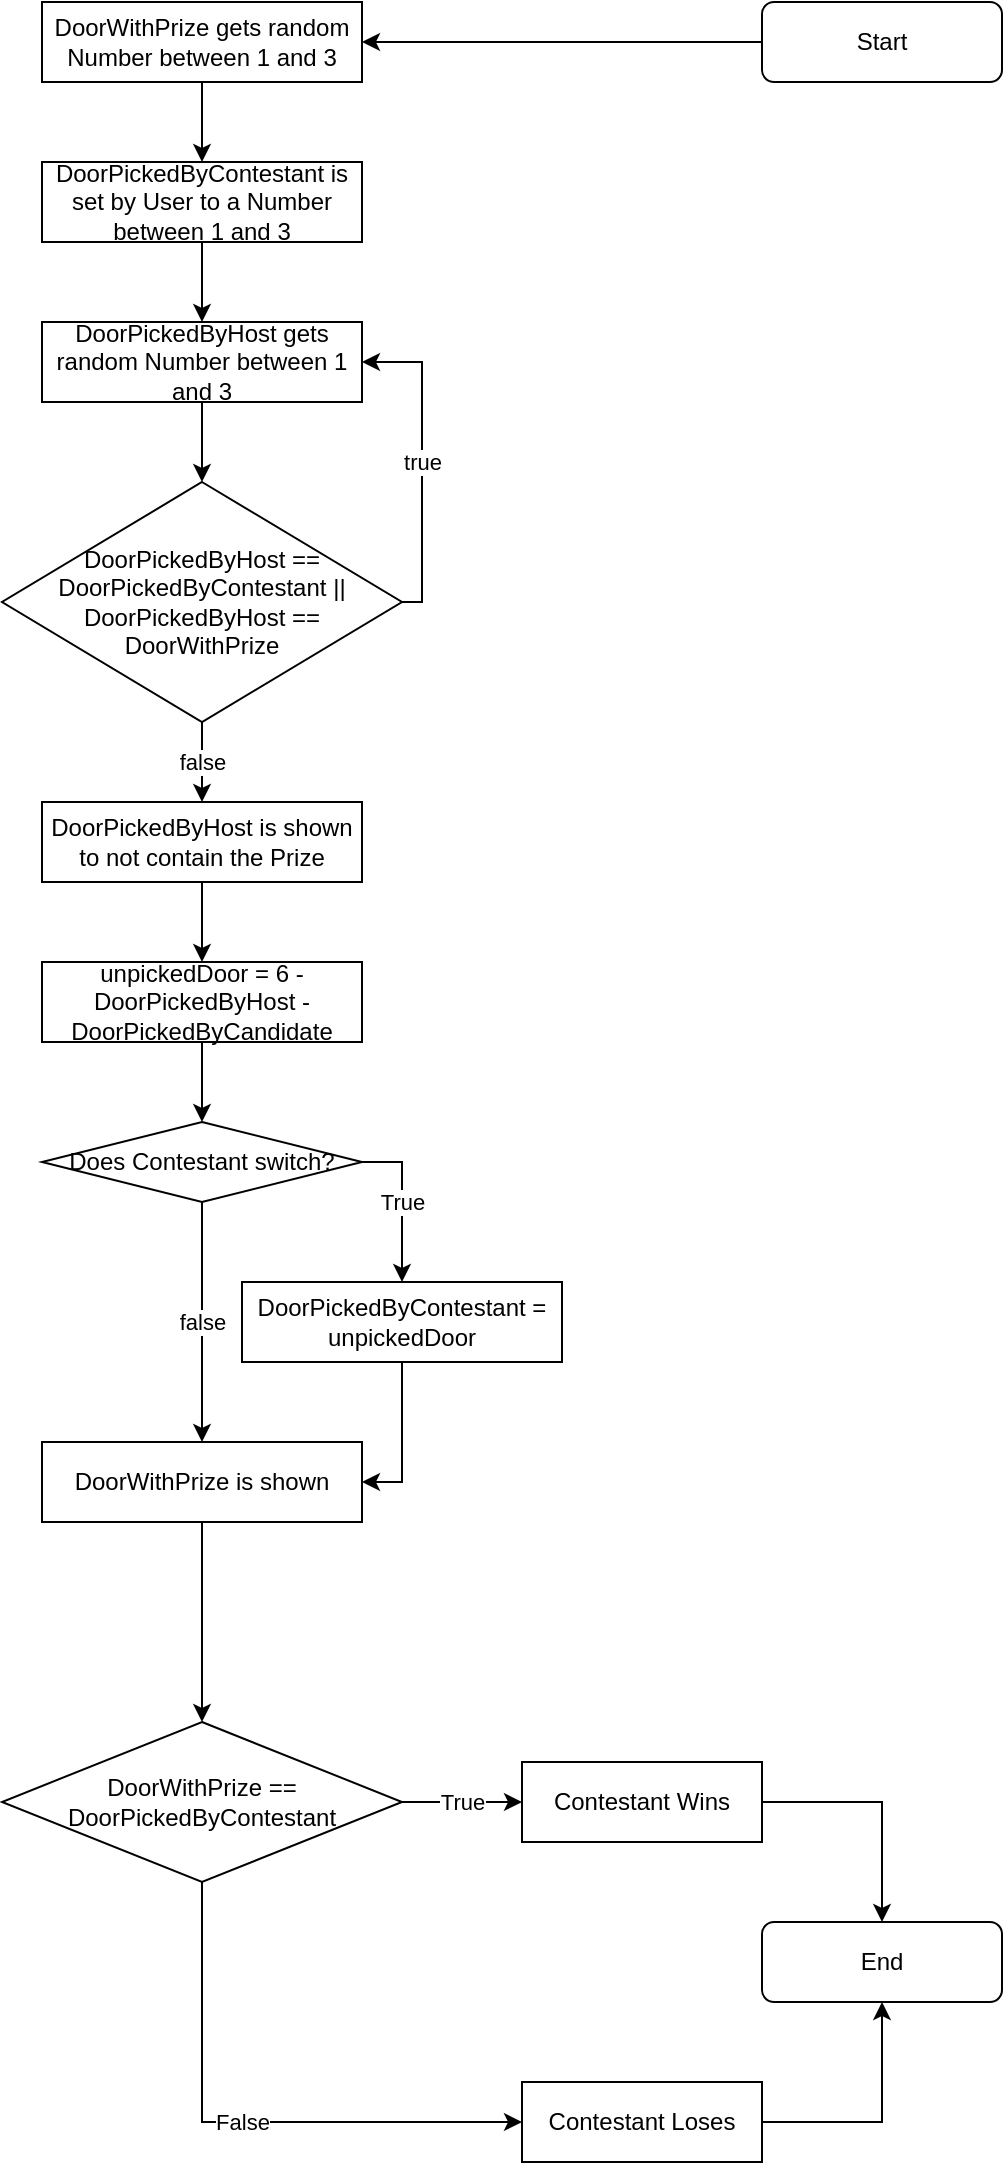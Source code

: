 <mxfile version="20.3.0" type="device"><diagram id="LqfunuzbsMpRouy6ALpb" name="Seite-1"><mxGraphModel dx="1422" dy="865" grid="1" gridSize="10" guides="1" tooltips="1" connect="1" arrows="1" fold="1" page="1" pageScale="1" pageWidth="827" pageHeight="1169" math="0" shadow="0"><root><mxCell id="0"/><mxCell id="1" parent="0"/><mxCell id="h66_TZ7Bd12sk59mDkO2-1" value="DoorWithPrize gets random Number between 1 and 3" style="rounded=0;whiteSpace=wrap;html=1;" parent="1" vertex="1"><mxGeometry x="40" y="40" width="160" height="40" as="geometry"/></mxCell><mxCell id="h66_TZ7Bd12sk59mDkO2-2" value="DoorPickedByContestant is set by User to a Number between 1 and 3" style="rounded=0;whiteSpace=wrap;html=1;" parent="1" vertex="1"><mxGeometry x="40" y="120" width="160" height="40" as="geometry"/></mxCell><mxCell id="h66_TZ7Bd12sk59mDkO2-3" value="" style="endArrow=classic;html=1;rounded=0;exitX=0.5;exitY=1;exitDx=0;exitDy=0;entryX=0.5;entryY=0;entryDx=0;entryDy=0;" parent="1" source="h66_TZ7Bd12sk59mDkO2-1" target="h66_TZ7Bd12sk59mDkO2-2" edge="1"><mxGeometry width="50" height="50" relative="1" as="geometry"><mxPoint x="270" y="120" as="sourcePoint"/><mxPoint x="320" y="70" as="targetPoint"/></mxGeometry></mxCell><mxCell id="h66_TZ7Bd12sk59mDkO2-5" value="" style="endArrow=classic;html=1;rounded=0;exitX=0.5;exitY=1;exitDx=0;exitDy=0;entryX=0.5;entryY=0;entryDx=0;entryDy=0;" parent="1" source="h66_TZ7Bd12sk59mDkO2-2" target="h66_TZ7Bd12sk59mDkO2-17" edge="1"><mxGeometry width="50" height="50" relative="1" as="geometry"><mxPoint x="290" y="240" as="sourcePoint"/><mxPoint x="130" y="190" as="targetPoint"/></mxGeometry></mxCell><mxCell id="h66_TZ7Bd12sk59mDkO2-16" value="DoorPickedByHost == DoorPickedByContestant || DoorPickedByHost == DoorWithPrize" style="rhombus;whiteSpace=wrap;html=1;" parent="1" vertex="1"><mxGeometry x="20" y="280" width="200" height="120" as="geometry"/></mxCell><mxCell id="h66_TZ7Bd12sk59mDkO2-17" value="DoorPickedByHost gets random Number between 1 and 3" style="rounded=0;whiteSpace=wrap;html=1;" parent="1" vertex="1"><mxGeometry x="40" y="200" width="160" height="40" as="geometry"/></mxCell><mxCell id="h66_TZ7Bd12sk59mDkO2-19" value="" style="endArrow=classic;html=1;rounded=0;exitX=0.5;exitY=1;exitDx=0;exitDy=0;entryX=0.5;entryY=0;entryDx=0;entryDy=0;edgeStyle=orthogonalEdgeStyle;" parent="1" source="h66_TZ7Bd12sk59mDkO2-17" target="h66_TZ7Bd12sk59mDkO2-16" edge="1"><mxGeometry width="50" height="50" relative="1" as="geometry"><mxPoint x="200" y="210" as="sourcePoint"/><mxPoint x="250" y="160" as="targetPoint"/></mxGeometry></mxCell><mxCell id="h66_TZ7Bd12sk59mDkO2-21" value="" style="endArrow=classic;html=1;rounded=0;exitX=1;exitY=0.5;exitDx=0;exitDy=0;entryX=1;entryY=0.5;entryDx=0;entryDy=0;edgeStyle=orthogonalEdgeStyle;" parent="1" source="h66_TZ7Bd12sk59mDkO2-16" target="h66_TZ7Bd12sk59mDkO2-17" edge="1"><mxGeometry relative="1" as="geometry"><mxPoint x="260" y="330" as="sourcePoint"/><mxPoint x="360" y="330" as="targetPoint"/></mxGeometry></mxCell><mxCell id="h66_TZ7Bd12sk59mDkO2-22" value="true" style="edgeLabel;resizable=0;html=1;align=center;verticalAlign=middle;" parent="h66_TZ7Bd12sk59mDkO2-21" connectable="0" vertex="1"><mxGeometry relative="1" as="geometry"/></mxCell><mxCell id="h66_TZ7Bd12sk59mDkO2-23" value="DoorPickedByHost is shown to not contain the Prize" style="rounded=0;whiteSpace=wrap;html=1;" parent="1" vertex="1"><mxGeometry x="40" y="440" width="160" height="40" as="geometry"/></mxCell><mxCell id="h66_TZ7Bd12sk59mDkO2-24" value="" style="endArrow=classic;html=1;rounded=0;exitX=0.5;exitY=1;exitDx=0;exitDy=0;entryX=0.5;entryY=0;entryDx=0;entryDy=0;" parent="1" source="h66_TZ7Bd12sk59mDkO2-16" target="h66_TZ7Bd12sk59mDkO2-23" edge="1"><mxGeometry relative="1" as="geometry"><mxPoint x="280" y="400" as="sourcePoint"/><mxPoint x="380" y="400" as="targetPoint"/></mxGeometry></mxCell><mxCell id="h66_TZ7Bd12sk59mDkO2-25" value="false" style="edgeLabel;resizable=0;html=1;align=center;verticalAlign=middle;" parent="h66_TZ7Bd12sk59mDkO2-24" connectable="0" vertex="1"><mxGeometry relative="1" as="geometry"/></mxCell><mxCell id="h66_TZ7Bd12sk59mDkO2-27" value="unpickedDoor = 6 -DoorPickedByHost - DoorPickedByCandidate" style="rounded=0;whiteSpace=wrap;html=1;" parent="1" vertex="1"><mxGeometry x="40" y="520" width="160" height="40" as="geometry"/></mxCell><mxCell id="h66_TZ7Bd12sk59mDkO2-28" value="" style="endArrow=classic;html=1;rounded=0;exitX=0.5;exitY=1;exitDx=0;exitDy=0;entryX=0.5;entryY=0;entryDx=0;entryDy=0;" parent="1" source="h66_TZ7Bd12sk59mDkO2-27" target="h66_TZ7Bd12sk59mDkO2-34" edge="1"><mxGeometry width="50" height="50" relative="1" as="geometry"><mxPoint x="220" y="570" as="sourcePoint"/><mxPoint x="120" y="590" as="targetPoint"/></mxGeometry></mxCell><mxCell id="h66_TZ7Bd12sk59mDkO2-31" value="" style="endArrow=classic;html=1;rounded=0;exitX=0.5;exitY=1;exitDx=0;exitDy=0;entryX=0.5;entryY=0;entryDx=0;entryDy=0;edgeStyle=orthogonalEdgeStyle;" parent="1" source="h66_TZ7Bd12sk59mDkO2-23" target="h66_TZ7Bd12sk59mDkO2-27" edge="1"><mxGeometry width="50" height="50" relative="1" as="geometry"><mxPoint x="220" y="480" as="sourcePoint"/><mxPoint x="270" y="430" as="targetPoint"/></mxGeometry></mxCell><mxCell id="h66_TZ7Bd12sk59mDkO2-34" value="Does Contestant switch?" style="rhombus;whiteSpace=wrap;html=1;" parent="1" vertex="1"><mxGeometry x="40" y="600" width="160" height="40" as="geometry"/></mxCell><mxCell id="h66_TZ7Bd12sk59mDkO2-35" value="DoorWithPrize is shown" style="rounded=0;whiteSpace=wrap;html=1;" parent="1" vertex="1"><mxGeometry x="40" y="760" width="160" height="40" as="geometry"/></mxCell><mxCell id="h66_TZ7Bd12sk59mDkO2-36" value="DoorPickedByContestant = unpickedDoor" style="rounded=0;whiteSpace=wrap;html=1;" parent="1" vertex="1"><mxGeometry x="140" y="680" width="160" height="40" as="geometry"/></mxCell><mxCell id="h66_TZ7Bd12sk59mDkO2-37" value="" style="endArrow=classic;html=1;rounded=0;entryX=0.5;entryY=0;entryDx=0;entryDy=0;exitX=0.5;exitY=1;exitDx=0;exitDy=0;" parent="1" source="h66_TZ7Bd12sk59mDkO2-34" target="h66_TZ7Bd12sk59mDkO2-35" edge="1"><mxGeometry relative="1" as="geometry"><mxPoint x="140" y="810" as="sourcePoint"/><mxPoint x="119.67" y="850" as="targetPoint"/></mxGeometry></mxCell><mxCell id="h66_TZ7Bd12sk59mDkO2-38" value="false" style="edgeLabel;resizable=0;html=1;align=center;verticalAlign=middle;" parent="h66_TZ7Bd12sk59mDkO2-37" connectable="0" vertex="1"><mxGeometry relative="1" as="geometry"/></mxCell><mxCell id="h66_TZ7Bd12sk59mDkO2-39" value="" style="endArrow=classic;html=1;rounded=0;exitX=1;exitY=0.5;exitDx=0;exitDy=0;entryX=0.5;entryY=0;entryDx=0;entryDy=0;edgeStyle=orthogonalEdgeStyle;" parent="1" source="h66_TZ7Bd12sk59mDkO2-34" target="h66_TZ7Bd12sk59mDkO2-36" edge="1"><mxGeometry relative="1" as="geometry"><mxPoint x="280" y="730" as="sourcePoint"/><mxPoint x="280" y="780" as="targetPoint"/></mxGeometry></mxCell><mxCell id="h66_TZ7Bd12sk59mDkO2-40" value="True" style="edgeLabel;resizable=0;html=1;align=center;verticalAlign=middle;" parent="h66_TZ7Bd12sk59mDkO2-39" connectable="0" vertex="1"><mxGeometry relative="1" as="geometry"/></mxCell><mxCell id="h66_TZ7Bd12sk59mDkO2-41" value="" style="endArrow=classic;html=1;rounded=0;edgeStyle=orthogonalEdgeStyle;exitX=0.5;exitY=1;exitDx=0;exitDy=0;entryX=1;entryY=0.5;entryDx=0;entryDy=0;" parent="1" source="h66_TZ7Bd12sk59mDkO2-36" target="h66_TZ7Bd12sk59mDkO2-35" edge="1"><mxGeometry width="50" height="50" relative="1" as="geometry"><mxPoint x="270" y="970" as="sourcePoint"/><mxPoint x="320" y="920" as="targetPoint"/></mxGeometry></mxCell><mxCell id="h66_TZ7Bd12sk59mDkO2-42" value="DoorWithPrize == DoorPickedByContestant" style="rhombus;whiteSpace=wrap;html=1;" parent="1" vertex="1"><mxGeometry x="20" y="900" width="200" height="80" as="geometry"/></mxCell><mxCell id="h66_TZ7Bd12sk59mDkO2-43" value="Start" style="rounded=1;whiteSpace=wrap;html=1;" parent="1" vertex="1"><mxGeometry x="400" y="40" width="120" height="40" as="geometry"/></mxCell><mxCell id="h66_TZ7Bd12sk59mDkO2-44" value="" style="endArrow=classic;html=1;rounded=0;entryX=1;entryY=0.5;entryDx=0;entryDy=0;exitX=0;exitY=0.5;exitDx=0;exitDy=0;" parent="1" source="h66_TZ7Bd12sk59mDkO2-43" target="h66_TZ7Bd12sk59mDkO2-1" edge="1"><mxGeometry width="50" height="50" relative="1" as="geometry"><mxPoint x="320" y="210" as="sourcePoint"/><mxPoint x="370" y="160" as="targetPoint"/></mxGeometry></mxCell><mxCell id="h66_TZ7Bd12sk59mDkO2-45" value="" style="endArrow=classic;html=1;rounded=0;exitX=0.5;exitY=1;exitDx=0;exitDy=0;entryX=0.5;entryY=0;entryDx=0;entryDy=0;" parent="1" source="h66_TZ7Bd12sk59mDkO2-35" target="h66_TZ7Bd12sk59mDkO2-42" edge="1"><mxGeometry width="50" height="50" relative="1" as="geometry"><mxPoint x="270" y="1000" as="sourcePoint"/><mxPoint x="320" y="950" as="targetPoint"/></mxGeometry></mxCell><mxCell id="h66_TZ7Bd12sk59mDkO2-46" value="" style="endArrow=classic;html=1;rounded=0;exitX=0.5;exitY=1;exitDx=0;exitDy=0;entryX=0;entryY=0.5;entryDx=0;entryDy=0;edgeStyle=orthogonalEdgeStyle;" parent="1" source="h66_TZ7Bd12sk59mDkO2-42" target="h66_TZ7Bd12sk59mDkO2-55" edge="1"><mxGeometry relative="1" as="geometry"><mxPoint x="300" y="900" as="sourcePoint"/><mxPoint x="360" y="1100" as="targetPoint"/></mxGeometry></mxCell><mxCell id="h66_TZ7Bd12sk59mDkO2-47" value="False" style="edgeLabel;resizable=0;html=1;align=center;verticalAlign=middle;" parent="h66_TZ7Bd12sk59mDkO2-46" connectable="0" vertex="1"><mxGeometry relative="1" as="geometry"/></mxCell><mxCell id="h66_TZ7Bd12sk59mDkO2-48" value="" style="endArrow=classic;html=1;rounded=0;exitX=1;exitY=0.5;exitDx=0;exitDy=0;entryX=0;entryY=0.5;entryDx=0;entryDy=0;edgeStyle=orthogonalEdgeStyle;" parent="1" source="h66_TZ7Bd12sk59mDkO2-42" target="h66_TZ7Bd12sk59mDkO2-52" edge="1"><mxGeometry relative="1" as="geometry"><mxPoint x="250" y="900" as="sourcePoint"/><mxPoint x="360" y="1040" as="targetPoint"/></mxGeometry></mxCell><mxCell id="h66_TZ7Bd12sk59mDkO2-49" value="True" style="edgeLabel;resizable=0;html=1;align=center;verticalAlign=middle;" parent="h66_TZ7Bd12sk59mDkO2-48" connectable="0" vertex="1"><mxGeometry relative="1" as="geometry"/></mxCell><mxCell id="h66_TZ7Bd12sk59mDkO2-52" value="Contestant Wins&lt;span style=&quot;color: rgba(0, 0, 0, 0); font-family: monospace; font-size: 0px; text-align: start;&quot;&gt;%3CmxGraphModel%3E%3Croot%3E%3CmxCell%20id%3D%220%22%2F%3E%3CmxCell%20id%3D%221%22%20parent%3D%220%22%2F%3E%3CmxCell%20id%3D%222%22%20value%3D%22%22%20style%3D%22endArrow%3Dclassic%3Bhtml%3D1%3Brounded%3D0%3BexitX%3D1%3BexitY%3D0.5%3BexitDx%3D0%3BexitDy%3D0%3BentryX%3D0.5%3BentryY%3D0%3BentryDx%3D0%3BentryDy%3D0%3BedgeStyle%3DorthogonalEdgeStyle%3B%22%20edge%3D%221%22%20parent%3D%221%22%3E%3CmxGeometry%20relative%3D%221%22%20as%3D%22geometry%22%3E%3CmxPoint%20x%3D%22200%22%20y%3D%22780%22%20as%3D%22sourcePoint%22%2F%3E%3CmxPoint%20x%3D%22220%22%20y%3D%22840%22%20as%3D%22targetPoint%22%2F%3E%3C%2FmxGeometry%3E%3C%2FmxCell%3E%3CmxCell%20id%3D%223%22%20value%3D%22True%22%20style%3D%22edgeLabel%3Bresizable%3D0%3Bhtml%3D1%3Balign%3Dcenter%3BverticalAlign%3Dmiddle%3B%22%20connectable%3D%220%22%20vertex%3D%221%22%20parent%3D%222%22%3E%3CmxGeometry%20relative%3D%221%22%20as%3D%22geometry%22%2F%3E%3C%2FmxCell%3E%3C%2Froot%3E%3C%2FmxGraphModel%3E&lt;/span&gt;&lt;span style=&quot;color: rgba(0, 0, 0, 0); font-family: monospace; font-size: 0px; text-align: start;&quot;&gt;%3CmxGraphModel%3E%3Croot%3E%3CmxCell%20id%3D%220%22%2F%3E%3CmxCell%20id%3D%221%22%20parent%3D%220%22%2F%3E%3CmxCell%20id%3D%222%22%20value%3D%22%22%20style%3D%22endArrow%3Dclassic%3Bhtml%3D1%3Brounded%3D0%3BexitX%3D1%3BexitY%3D0.5%3BexitDx%3D0%3BexitDy%3D0%3BentryX%3D0.5%3BentryY%3D0%3BentryDx%3D0%3BentryDy%3D0%3BedgeStyle%3DorthogonalEdgeStyle%3B%22%20edge%3D%221%22%20parent%3D%221%22%3E%3CmxGeometry%20relative%3D%221%22%20as%3D%22geometry%22%3E%3CmxPoint%20x%3D%22200%22%20y%3D%22780%22%20as%3D%22sourcePoint%22%2F%3E%3CmxPoint%20x%3D%22220%22%20y%3D%22840%22%20as%3D%22targetPoint%22%2F%3E%3C%2FmxGeometry%3E%3C%2FmxCell%3E%3CmxCell%20id%3D%223%22%20value%3D%22True%22%20style%3D%22edgeLabel%3Bresizable%3D0%3Bhtml%3D1%3Balign%3Dcenter%3BverticalAlign%3Dmiddle%3B%22%20connectable%3D%220%22%20vertex%3D%221%22%20parent%3D%222%22%3E%3CmxGeometry%20relative%3D%221%22%20as%3D%22geometry%22%2F%3E%3C%2FmxCell%3E%3C%2Froot%3E%3C%2FmxGraphModel%3E&lt;/span&gt;" style="rounded=0;whiteSpace=wrap;html=1;" parent="1" vertex="1"><mxGeometry x="280" y="920" width="120" height="40" as="geometry"/></mxCell><mxCell id="h66_TZ7Bd12sk59mDkO2-55" value="Contestant Loses&lt;span style=&quot;color: rgba(0, 0, 0, 0); font-family: monospace; font-size: 0px; text-align: start;&quot;&gt;%3CmxGraphModel%3E%3Croot%3E%3CmxCell%20id%3D%220%22%2F%3E%3CmxCell%20id%3D%221%22%20parent%3D%220%22%2F%3E%3CmxCell%20id%3D%222%22%20value%3D%22%22%20style%3D%22endArrow%3Dclassic%3Bhtml%3D1%3Brounded%3D0%3BexitX%3D1%3BexitY%3D0.5%3BexitDx%3D0%3BexitDy%3D0%3BentryX%3D0.5%3BentryY%3D0%3BentryDx%3D0%3BentryDy%3D0%3BedgeStyle%3DorthogonalEdgeStyle%3B%22%20edge%3D%221%22%20parent%3D%221%22%3E%3CmxGeometry%20relative%3D%221%22%20as%3D%22geometry%22%3E%3CmxPoint%20x%3D%22200%22%20y%3D%22780%22%20as%3D%22sourcePoint%22%2F%3E%3CmxPoint%20x%3D%22220%22%20y%3D%22840%22%20as%3D%22targetPoint%22%2F%3E%3C%2FmxGeometry%3E%3C%2FmxCell%3E%3CmxCell%20id%3D%223%22%20value%3D%22True%22%20style%3D%22edgeLabel%3Bresizable%3D0%3Bhtml%3D1%3Balign%3Dcenter%3BverticalAlign%3Dmiddle%3B%22%20connectable%3D%220%22%20vertex%3D%221%22%20parent%3D%222%22%3E%3CmxGeometry%20relative%3D%221%22%20as%3D%22geometry%22%2F%3E%3C%2FmxCell%3E%3C%2Froot%3E%3C%2FmxGraphModel%3E&lt;/span&gt;&lt;span style=&quot;color: rgba(0, 0, 0, 0); font-family: monospace; font-size: 0px; text-align: start;&quot;&gt;%3CmxGraphModel%3E%3Croot%3E%3CmxCell%20id%3D%220%22%2F%3E%3CmxCell%20id%3D%221%22%20parent%3D%220%22%2F%3E%3CmxCell%20id%3D%222%22%20value%3D%22%22%20style%3D%22endArrow%3Dclassic%3Bhtml%3D1%3Brounded%3D0%3BexitX%3D1%3BexitY%3D0.5%3BexitDx%3D0%3BexitDy%3D0%3BentryX%3D0.5%3BentryY%3D0%3BentryDx%3D0%3BentryDy%3D0%3BedgeStyle%3DorthogonalEdgeStyle%3B%22%20edge%3D%221%22%20parent%3D%221%22%3E%3CmxGeometry%20relative%3D%221%22%20as%3D%22geometry%22%3E%3CmxPoint%20x%3D%22200%22%20y%3D%22780%22%20as%3D%22sourcePoint%22%2F%3E%3CmxPoint%20x%3D%22220%22%20y%3D%22840%22%20as%3D%22targetPoint%22%2F%3E%3C%2FmxGeometry%3E%3C%2FmxCell%3E%3CmxCell%20id%3D%223%22%20value%3D%22True%22%20style%3D%22edgeLabel%3Bresizable%3D0%3Bhtml%3D1%3Balign%3Dcenter%3BverticalAlign%3Dmiddle%3B%22%20connectable%3D%220%22%20vertex%3D%221%22%20parent%3D%222%22%3E%3CmxGeometry%20relative%3D%221%22%20as%3D%22geometry%22%2F%3E%3C%2FmxCell%3E%3C%2Froot%3E%3C%2FmxGraphModel%3&lt;/span&gt;" style="rounded=0;whiteSpace=wrap;html=1;" parent="1" vertex="1"><mxGeometry x="280" y="1080" width="120" height="40" as="geometry"/></mxCell><mxCell id="h66_TZ7Bd12sk59mDkO2-56" value="End" style="rounded=1;whiteSpace=wrap;html=1;" parent="1" vertex="1"><mxGeometry x="400" y="1000" width="120" height="40" as="geometry"/></mxCell><mxCell id="h66_TZ7Bd12sk59mDkO2-57" value="" style="endArrow=classic;html=1;rounded=0;edgeStyle=orthogonalEdgeStyle;exitX=1;exitY=0.5;exitDx=0;exitDy=0;entryX=0.5;entryY=1;entryDx=0;entryDy=0;" parent="1" source="h66_TZ7Bd12sk59mDkO2-55" target="h66_TZ7Bd12sk59mDkO2-56" edge="1"><mxGeometry width="50" height="50" relative="1" as="geometry"><mxPoint x="470" y="850" as="sourcePoint"/><mxPoint x="450" y="910" as="targetPoint"/></mxGeometry></mxCell><mxCell id="h66_TZ7Bd12sk59mDkO2-58" value="" style="endArrow=classic;html=1;rounded=0;edgeStyle=orthogonalEdgeStyle;exitX=1;exitY=0.5;exitDx=0;exitDy=0;entryX=0.5;entryY=0;entryDx=0;entryDy=0;" parent="1" source="h66_TZ7Bd12sk59mDkO2-52" target="h66_TZ7Bd12sk59mDkO2-56" edge="1"><mxGeometry width="50" height="50" relative="1" as="geometry"><mxPoint x="240" y="900" as="sourcePoint"/><mxPoint x="220" y="960" as="targetPoint"/></mxGeometry></mxCell></root></mxGraphModel></diagram></mxfile>